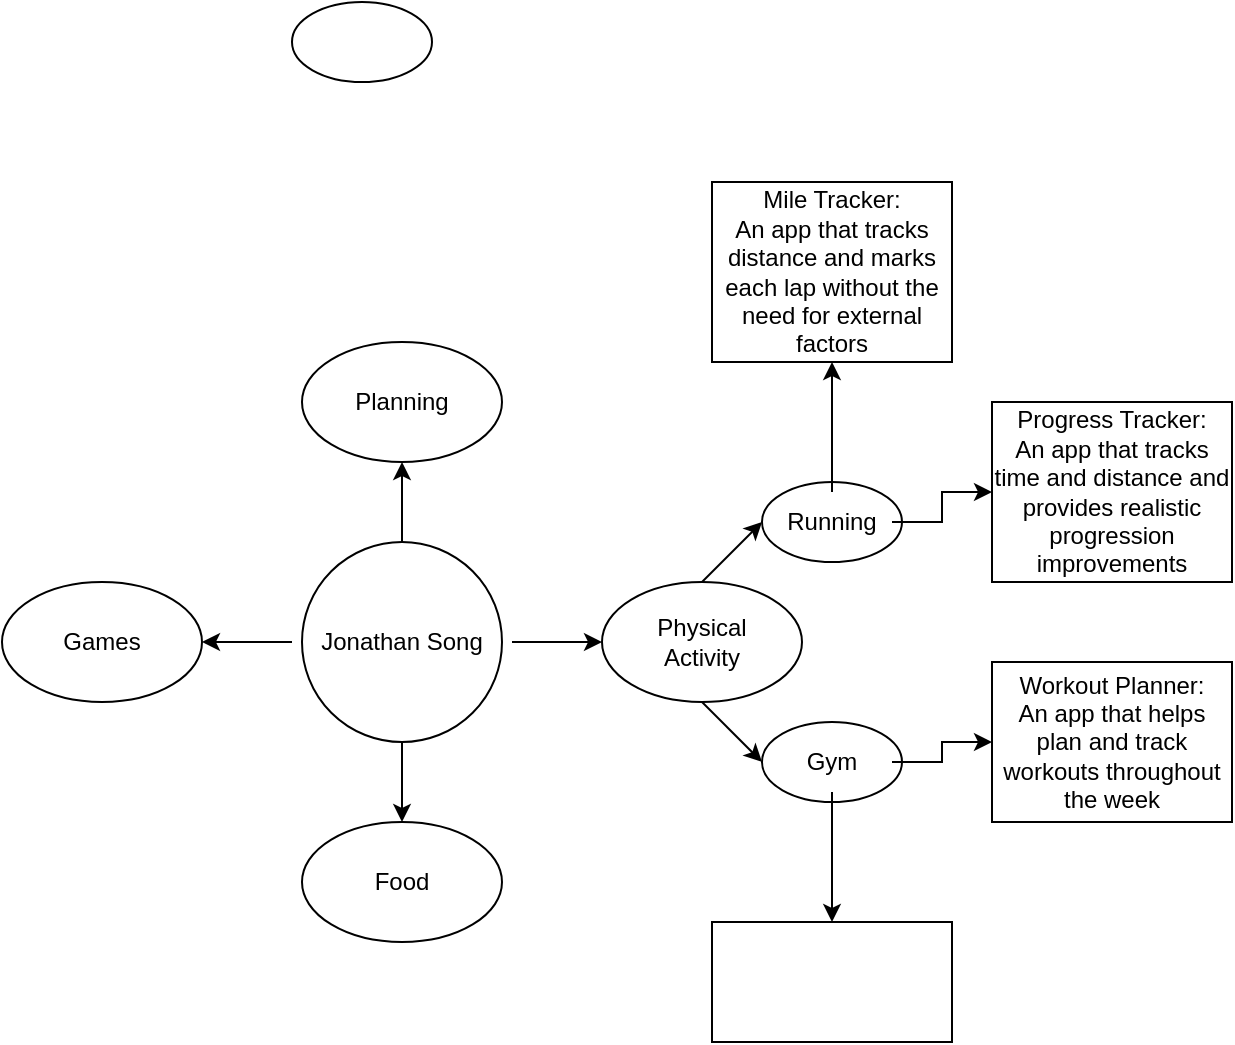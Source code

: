 <mxfile version="22.1.5" type="github">
  <diagram id="C5RBs43oDa-KdzZeNtuy" name="Page-1">
    <mxGraphModel dx="1434" dy="796" grid="1" gridSize="10" guides="1" tooltips="1" connect="1" arrows="1" fold="1" page="1" pageScale="1" pageWidth="827" pageHeight="1169" math="0" shadow="0">
      <root>
        <mxCell id="WIyWlLk6GJQsqaUBKTNV-0" />
        <mxCell id="WIyWlLk6GJQsqaUBKTNV-1" parent="WIyWlLk6GJQsqaUBKTNV-0" />
        <mxCell id="IIkpoFcZCJiclriz6WqY-0" value="" style="ellipse;whiteSpace=wrap;html=1;aspect=fixed;" vertex="1" parent="WIyWlLk6GJQsqaUBKTNV-1">
          <mxGeometry x="370" y="370" width="100" height="100" as="geometry" />
        </mxCell>
        <mxCell id="IIkpoFcZCJiclriz6WqY-1" value="Jonathan Song" style="text;strokeColor=none;align=center;fillColor=none;html=1;verticalAlign=middle;whiteSpace=wrap;rounded=0;" vertex="1" parent="WIyWlLk6GJQsqaUBKTNV-1">
          <mxGeometry x="365" y="390" width="110" height="60" as="geometry" />
        </mxCell>
        <mxCell id="IIkpoFcZCJiclriz6WqY-2" value="" style="endArrow=classic;html=1;rounded=0;exitX=0.5;exitY=0;exitDx=0;exitDy=0;" edge="1" parent="WIyWlLk6GJQsqaUBKTNV-1" source="IIkpoFcZCJiclriz6WqY-0">
          <mxGeometry width="50" height="50" relative="1" as="geometry">
            <mxPoint x="430" y="300" as="sourcePoint" />
            <mxPoint x="420" y="330" as="targetPoint" />
          </mxGeometry>
        </mxCell>
        <mxCell id="IIkpoFcZCJiclriz6WqY-3" value="" style="endArrow=classic;html=1;rounded=0;exitX=0.5;exitY=1;exitDx=0;exitDy=0;" edge="1" parent="WIyWlLk6GJQsqaUBKTNV-1" source="IIkpoFcZCJiclriz6WqY-0">
          <mxGeometry width="50" height="50" relative="1" as="geometry">
            <mxPoint x="390" y="430" as="sourcePoint" />
            <mxPoint x="420" y="510" as="targetPoint" />
          </mxGeometry>
        </mxCell>
        <mxCell id="IIkpoFcZCJiclriz6WqY-4" value="" style="endArrow=classic;html=1;rounded=0;exitX=1;exitY=0.5;exitDx=0;exitDy=0;" edge="1" parent="WIyWlLk6GJQsqaUBKTNV-1" source="IIkpoFcZCJiclriz6WqY-1">
          <mxGeometry width="50" height="50" relative="1" as="geometry">
            <mxPoint x="390" y="430" as="sourcePoint" />
            <mxPoint x="520" y="420" as="targetPoint" />
          </mxGeometry>
        </mxCell>
        <mxCell id="IIkpoFcZCJiclriz6WqY-5" value="" style="endArrow=classic;html=1;rounded=0;exitX=0;exitY=0.5;exitDx=0;exitDy=0;" edge="1" parent="WIyWlLk6GJQsqaUBKTNV-1" source="IIkpoFcZCJiclriz6WqY-1">
          <mxGeometry width="50" height="50" relative="1" as="geometry">
            <mxPoint x="390" y="430" as="sourcePoint" />
            <mxPoint x="320" y="420" as="targetPoint" />
          </mxGeometry>
        </mxCell>
        <mxCell id="IIkpoFcZCJiclriz6WqY-8" value="" style="ellipse;whiteSpace=wrap;html=1;" vertex="1" parent="WIyWlLk6GJQsqaUBKTNV-1">
          <mxGeometry x="370" y="510" width="100" height="60" as="geometry" />
        </mxCell>
        <mxCell id="IIkpoFcZCJiclriz6WqY-9" value="" style="ellipse;whiteSpace=wrap;html=1;" vertex="1" parent="WIyWlLk6GJQsqaUBKTNV-1">
          <mxGeometry x="220" y="390" width="100" height="60" as="geometry" />
        </mxCell>
        <mxCell id="IIkpoFcZCJiclriz6WqY-10" value="" style="ellipse;whiteSpace=wrap;html=1;" vertex="1" parent="WIyWlLk6GJQsqaUBKTNV-1">
          <mxGeometry x="370" y="270" width="100" height="60" as="geometry" />
        </mxCell>
        <mxCell id="IIkpoFcZCJiclriz6WqY-11" value="" style="ellipse;whiteSpace=wrap;html=1;" vertex="1" parent="WIyWlLk6GJQsqaUBKTNV-1">
          <mxGeometry x="520" y="390" width="100" height="60" as="geometry" />
        </mxCell>
        <mxCell id="IIkpoFcZCJiclriz6WqY-12" value="Physical Activity" style="text;strokeColor=none;align=center;fillColor=none;html=1;verticalAlign=middle;whiteSpace=wrap;rounded=0;" vertex="1" parent="WIyWlLk6GJQsqaUBKTNV-1">
          <mxGeometry x="540" y="405" width="60" height="30" as="geometry" />
        </mxCell>
        <mxCell id="IIkpoFcZCJiclriz6WqY-13" value="Planning" style="text;strokeColor=none;align=center;fillColor=none;html=1;verticalAlign=middle;whiteSpace=wrap;rounded=0;" vertex="1" parent="WIyWlLk6GJQsqaUBKTNV-1">
          <mxGeometry x="390" y="285" width="60" height="30" as="geometry" />
        </mxCell>
        <mxCell id="IIkpoFcZCJiclriz6WqY-14" value="Games" style="text;strokeColor=none;align=center;fillColor=none;html=1;verticalAlign=middle;whiteSpace=wrap;rounded=0;" vertex="1" parent="WIyWlLk6GJQsqaUBKTNV-1">
          <mxGeometry x="240" y="405" width="60" height="30" as="geometry" />
        </mxCell>
        <mxCell id="IIkpoFcZCJiclriz6WqY-15" value="Food" style="text;strokeColor=none;align=center;fillColor=none;html=1;verticalAlign=middle;whiteSpace=wrap;rounded=0;" vertex="1" parent="WIyWlLk6GJQsqaUBKTNV-1">
          <mxGeometry x="390" y="525" width="60" height="30" as="geometry" />
        </mxCell>
        <mxCell id="IIkpoFcZCJiclriz6WqY-16" value="" style="endArrow=classic;html=1;rounded=0;exitX=0.5;exitY=1;exitDx=0;exitDy=0;" edge="1" parent="WIyWlLk6GJQsqaUBKTNV-1" source="IIkpoFcZCJiclriz6WqY-11">
          <mxGeometry width="50" height="50" relative="1" as="geometry">
            <mxPoint x="390" y="430" as="sourcePoint" />
            <mxPoint x="600" y="480" as="targetPoint" />
          </mxGeometry>
        </mxCell>
        <mxCell id="IIkpoFcZCJiclriz6WqY-17" value="" style="endArrow=classic;html=1;rounded=0;exitX=0.5;exitY=0;exitDx=0;exitDy=0;" edge="1" parent="WIyWlLk6GJQsqaUBKTNV-1" source="IIkpoFcZCJiclriz6WqY-11">
          <mxGeometry width="50" height="50" relative="1" as="geometry">
            <mxPoint x="390" y="430" as="sourcePoint" />
            <mxPoint x="600" y="360" as="targetPoint" />
          </mxGeometry>
        </mxCell>
        <mxCell id="IIkpoFcZCJiclriz6WqY-18" value="" style="ellipse;whiteSpace=wrap;html=1;" vertex="1" parent="WIyWlLk6GJQsqaUBKTNV-1">
          <mxGeometry x="600" y="340" width="70" height="40" as="geometry" />
        </mxCell>
        <mxCell id="IIkpoFcZCJiclriz6WqY-19" value="" style="ellipse;whiteSpace=wrap;html=1;" vertex="1" parent="WIyWlLk6GJQsqaUBKTNV-1">
          <mxGeometry x="365" y="100" width="70" height="40" as="geometry" />
        </mxCell>
        <mxCell id="IIkpoFcZCJiclriz6WqY-20" value="" style="ellipse;whiteSpace=wrap;html=1;" vertex="1" parent="WIyWlLk6GJQsqaUBKTNV-1">
          <mxGeometry x="600" y="460" width="70" height="40" as="geometry" />
        </mxCell>
        <mxCell id="IIkpoFcZCJiclriz6WqY-26" value="" style="edgeStyle=orthogonalEdgeStyle;rounded=0;orthogonalLoop=1;jettySize=auto;html=1;" edge="1" parent="WIyWlLk6GJQsqaUBKTNV-1" source="IIkpoFcZCJiclriz6WqY-21" target="IIkpoFcZCJiclriz6WqY-25">
          <mxGeometry relative="1" as="geometry" />
        </mxCell>
        <mxCell id="IIkpoFcZCJiclriz6WqY-28" value="" style="edgeStyle=orthogonalEdgeStyle;rounded=0;orthogonalLoop=1;jettySize=auto;html=1;" edge="1" parent="WIyWlLk6GJQsqaUBKTNV-1" source="IIkpoFcZCJiclriz6WqY-21" target="IIkpoFcZCJiclriz6WqY-27">
          <mxGeometry relative="1" as="geometry" />
        </mxCell>
        <mxCell id="IIkpoFcZCJiclriz6WqY-21" value="Running" style="text;strokeColor=none;align=center;fillColor=none;html=1;verticalAlign=middle;whiteSpace=wrap;rounded=0;" vertex="1" parent="WIyWlLk6GJQsqaUBKTNV-1">
          <mxGeometry x="605" y="345" width="60" height="30" as="geometry" />
        </mxCell>
        <mxCell id="IIkpoFcZCJiclriz6WqY-30" value="" style="edgeStyle=orthogonalEdgeStyle;rounded=0;orthogonalLoop=1;jettySize=auto;html=1;" edge="1" parent="WIyWlLk6GJQsqaUBKTNV-1" source="IIkpoFcZCJiclriz6WqY-22" target="IIkpoFcZCJiclriz6WqY-29">
          <mxGeometry relative="1" as="geometry" />
        </mxCell>
        <mxCell id="IIkpoFcZCJiclriz6WqY-32" value="" style="edgeStyle=orthogonalEdgeStyle;rounded=0;orthogonalLoop=1;jettySize=auto;html=1;" edge="1" parent="WIyWlLk6GJQsqaUBKTNV-1" source="IIkpoFcZCJiclriz6WqY-22" target="IIkpoFcZCJiclriz6WqY-31">
          <mxGeometry relative="1" as="geometry" />
        </mxCell>
        <mxCell id="IIkpoFcZCJiclriz6WqY-22" value="Gym" style="text;strokeColor=none;align=center;fillColor=none;html=1;verticalAlign=middle;whiteSpace=wrap;rounded=0;" vertex="1" parent="WIyWlLk6GJQsqaUBKTNV-1">
          <mxGeometry x="605" y="465" width="60" height="30" as="geometry" />
        </mxCell>
        <mxCell id="IIkpoFcZCJiclriz6WqY-25" value="Mile Tracker:&lt;br&gt;An app that tracks distance and marks each lap without the need for external factors" style="whiteSpace=wrap;html=1;" vertex="1" parent="WIyWlLk6GJQsqaUBKTNV-1">
          <mxGeometry x="575" y="190" width="120" height="90" as="geometry" />
        </mxCell>
        <mxCell id="IIkpoFcZCJiclriz6WqY-27" value="Progress Tracker:&lt;br&gt;An app that tracks time and distance and provides realistic progression improvements" style="whiteSpace=wrap;html=1;" vertex="1" parent="WIyWlLk6GJQsqaUBKTNV-1">
          <mxGeometry x="715" y="300" width="120" height="90" as="geometry" />
        </mxCell>
        <mxCell id="IIkpoFcZCJiclriz6WqY-29" value="Workout Planner:&lt;br&gt;An app that helps plan and track workouts throughout the week" style="whiteSpace=wrap;html=1;" vertex="1" parent="WIyWlLk6GJQsqaUBKTNV-1">
          <mxGeometry x="715" y="430" width="120" height="80" as="geometry" />
        </mxCell>
        <mxCell id="IIkpoFcZCJiclriz6WqY-31" value="" style="whiteSpace=wrap;html=1;" vertex="1" parent="WIyWlLk6GJQsqaUBKTNV-1">
          <mxGeometry x="575" y="560" width="120" height="60" as="geometry" />
        </mxCell>
      </root>
    </mxGraphModel>
  </diagram>
</mxfile>
